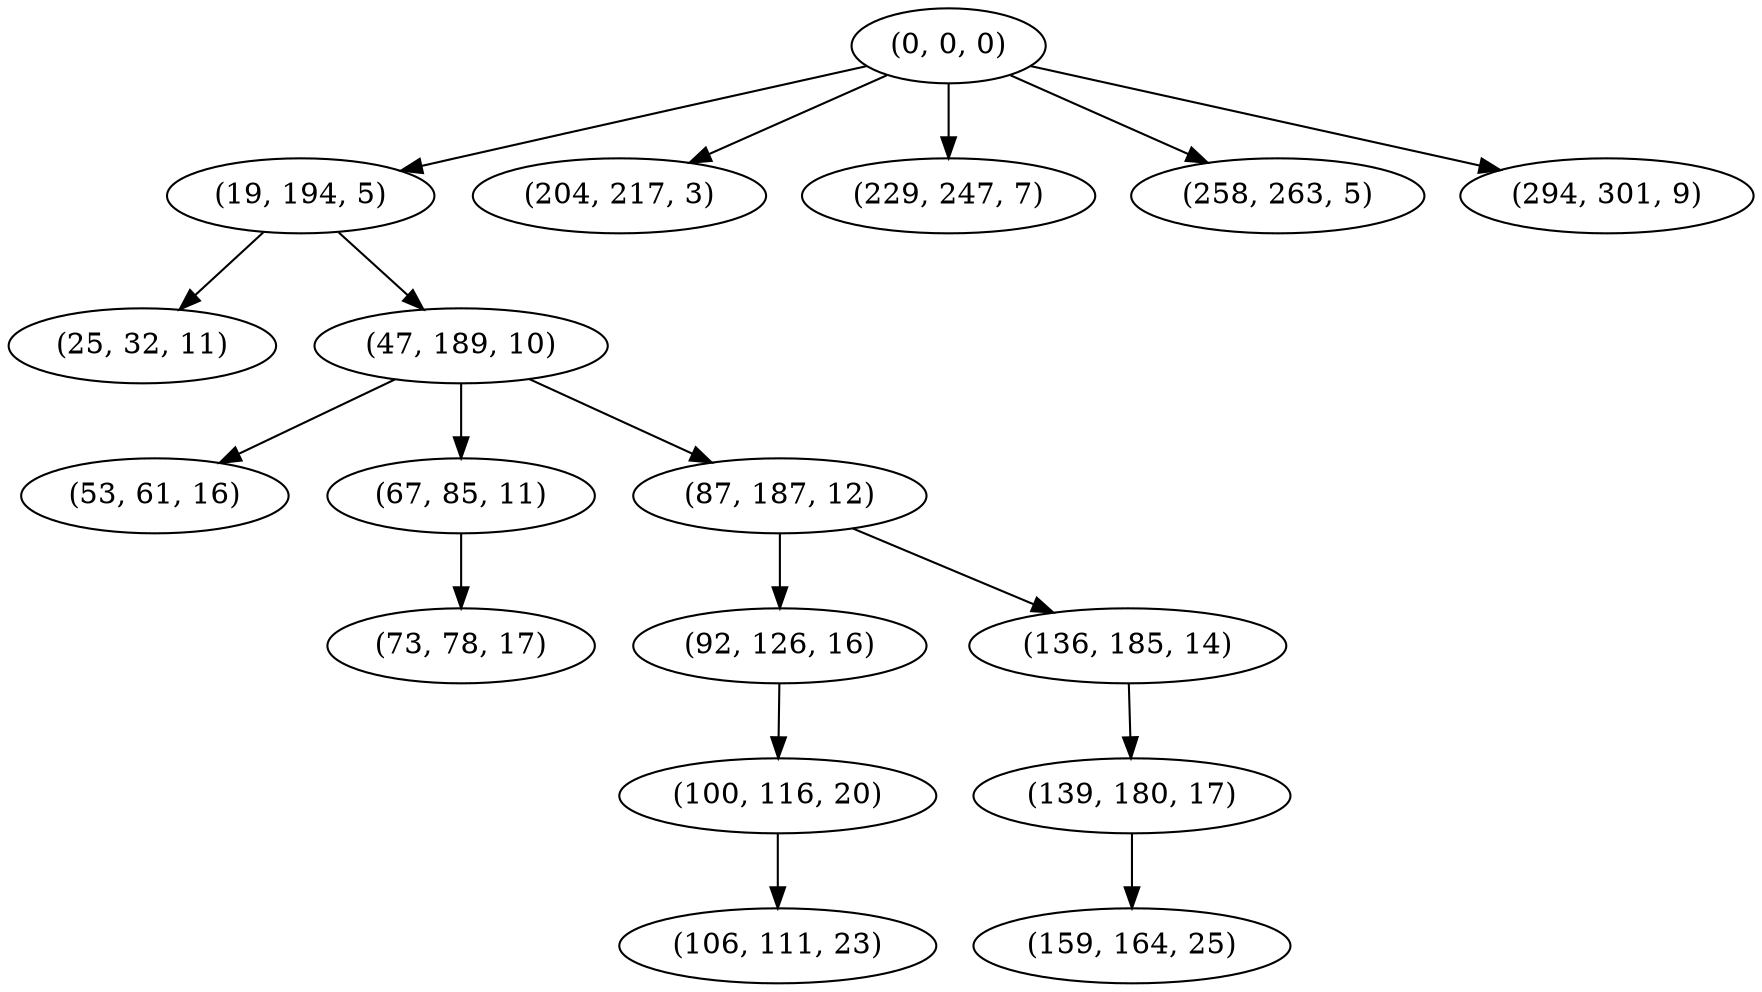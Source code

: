 digraph tree {
    "(0, 0, 0)";
    "(19, 194, 5)";
    "(25, 32, 11)";
    "(47, 189, 10)";
    "(53, 61, 16)";
    "(67, 85, 11)";
    "(73, 78, 17)";
    "(87, 187, 12)";
    "(92, 126, 16)";
    "(100, 116, 20)";
    "(106, 111, 23)";
    "(136, 185, 14)";
    "(139, 180, 17)";
    "(159, 164, 25)";
    "(204, 217, 3)";
    "(229, 247, 7)";
    "(258, 263, 5)";
    "(294, 301, 9)";
    "(0, 0, 0)" -> "(19, 194, 5)";
    "(0, 0, 0)" -> "(204, 217, 3)";
    "(0, 0, 0)" -> "(229, 247, 7)";
    "(0, 0, 0)" -> "(258, 263, 5)";
    "(0, 0, 0)" -> "(294, 301, 9)";
    "(19, 194, 5)" -> "(25, 32, 11)";
    "(19, 194, 5)" -> "(47, 189, 10)";
    "(47, 189, 10)" -> "(53, 61, 16)";
    "(47, 189, 10)" -> "(67, 85, 11)";
    "(47, 189, 10)" -> "(87, 187, 12)";
    "(67, 85, 11)" -> "(73, 78, 17)";
    "(87, 187, 12)" -> "(92, 126, 16)";
    "(87, 187, 12)" -> "(136, 185, 14)";
    "(92, 126, 16)" -> "(100, 116, 20)";
    "(100, 116, 20)" -> "(106, 111, 23)";
    "(136, 185, 14)" -> "(139, 180, 17)";
    "(139, 180, 17)" -> "(159, 164, 25)";
}
